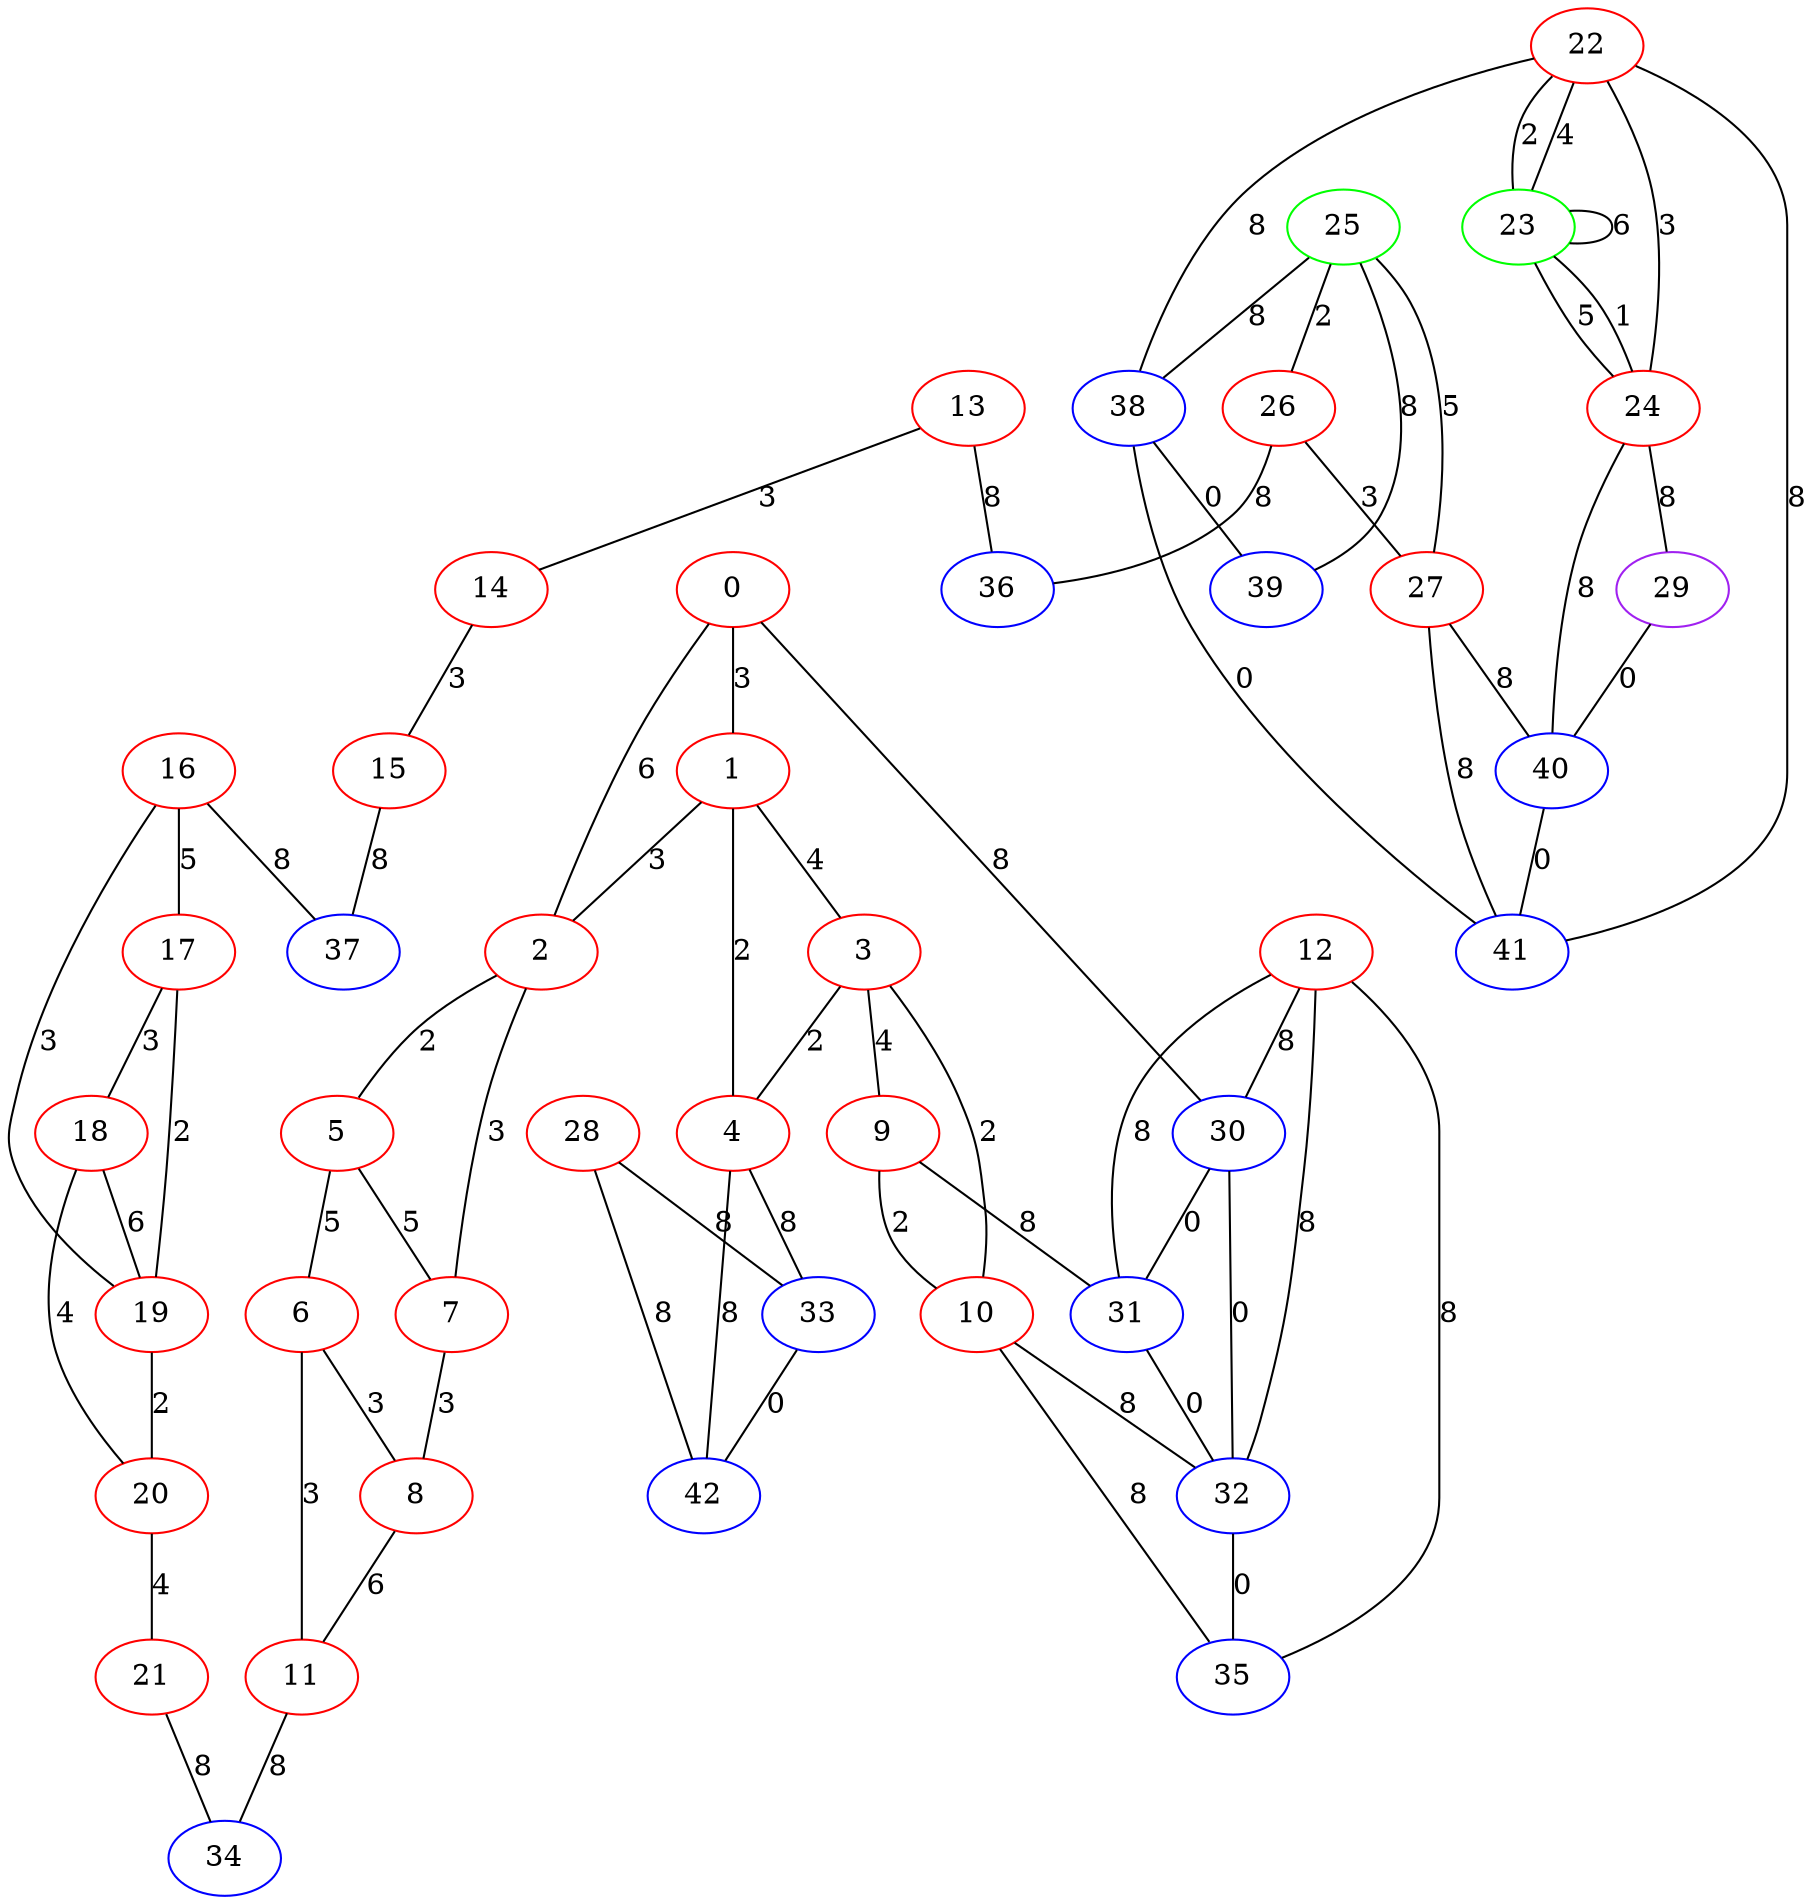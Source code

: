 graph "" {
0 [color=red, weight=1];
1 [color=red, weight=1];
2 [color=red, weight=1];
3 [color=red, weight=1];
4 [color=red, weight=1];
5 [color=red, weight=1];
6 [color=red, weight=1];
7 [color=red, weight=1];
8 [color=red, weight=1];
9 [color=red, weight=1];
10 [color=red, weight=1];
11 [color=red, weight=1];
12 [color=red, weight=1];
13 [color=red, weight=1];
14 [color=red, weight=1];
15 [color=red, weight=1];
16 [color=red, weight=1];
17 [color=red, weight=1];
18 [color=red, weight=1];
19 [color=red, weight=1];
20 [color=red, weight=1];
21 [color=red, weight=1];
22 [color=red, weight=1];
23 [color=green, weight=2];
24 [color=red, weight=1];
25 [color=green, weight=2];
26 [color=red, weight=1];
27 [color=red, weight=1];
28 [color=red, weight=1];
29 [color=purple, weight=4];
30 [color=blue, weight=3];
31 [color=blue, weight=3];
32 [color=blue, weight=3];
33 [color=blue, weight=3];
34 [color=blue, weight=3];
35 [color=blue, weight=3];
36 [color=blue, weight=3];
37 [color=blue, weight=3];
38 [color=blue, weight=3];
39 [color=blue, weight=3];
40 [color=blue, weight=3];
41 [color=blue, weight=3];
42 [color=blue, weight=3];
0 -- 1  [key=0, label=3];
0 -- 2  [key=0, label=6];
0 -- 30  [key=0, label=8];
1 -- 2  [key=0, label=3];
1 -- 3  [key=0, label=4];
1 -- 4  [key=0, label=2];
2 -- 5  [key=0, label=2];
2 -- 7  [key=0, label=3];
3 -- 10  [key=0, label=2];
3 -- 4  [key=0, label=2];
3 -- 9  [key=0, label=4];
4 -- 42  [key=0, label=8];
4 -- 33  [key=0, label=8];
5 -- 6  [key=0, label=5];
5 -- 7  [key=0, label=5];
6 -- 8  [key=0, label=3];
6 -- 11  [key=0, label=3];
7 -- 8  [key=0, label=3];
8 -- 11  [key=0, label=6];
9 -- 10  [key=0, label=2];
9 -- 31  [key=0, label=8];
10 -- 32  [key=0, label=8];
10 -- 35  [key=0, label=8];
11 -- 34  [key=0, label=8];
12 -- 32  [key=0, label=8];
12 -- 35  [key=0, label=8];
12 -- 30  [key=0, label=8];
12 -- 31  [key=0, label=8];
13 -- 36  [key=0, label=8];
13 -- 14  [key=0, label=3];
14 -- 15  [key=0, label=3];
15 -- 37  [key=0, label=8];
16 -- 17  [key=0, label=5];
16 -- 19  [key=0, label=3];
16 -- 37  [key=0, label=8];
17 -- 18  [key=0, label=3];
17 -- 19  [key=0, label=2];
18 -- 19  [key=0, label=6];
18 -- 20  [key=0, label=4];
19 -- 20  [key=0, label=2];
20 -- 21  [key=0, label=4];
21 -- 34  [key=0, label=8];
22 -- 24  [key=0, label=3];
22 -- 41  [key=0, label=8];
22 -- 38  [key=0, label=8];
22 -- 23  [key=0, label=2];
22 -- 23  [key=1, label=4];
23 -- 24  [key=0, label=5];
23 -- 24  [key=1, label=1];
23 -- 23  [key=0, label=6];
24 -- 40  [key=0, label=8];
24 -- 29  [key=0, label=8];
25 -- 26  [key=0, label=2];
25 -- 27  [key=0, label=5];
25 -- 38  [key=0, label=8];
25 -- 39  [key=0, label=8];
26 -- 27  [key=0, label=3];
26 -- 36  [key=0, label=8];
27 -- 40  [key=0, label=8];
27 -- 41  [key=0, label=8];
28 -- 33  [key=0, label=8];
28 -- 42  [key=0, label=8];
29 -- 40  [key=0, label=0];
30 -- 32  [key=0, label=0];
30 -- 31  [key=0, label=0];
31 -- 32  [key=0, label=0];
32 -- 35  [key=0, label=0];
33 -- 42  [key=0, label=0];
38 -- 41  [key=0, label=0];
38 -- 39  [key=0, label=0];
40 -- 41  [key=0, label=0];
}
